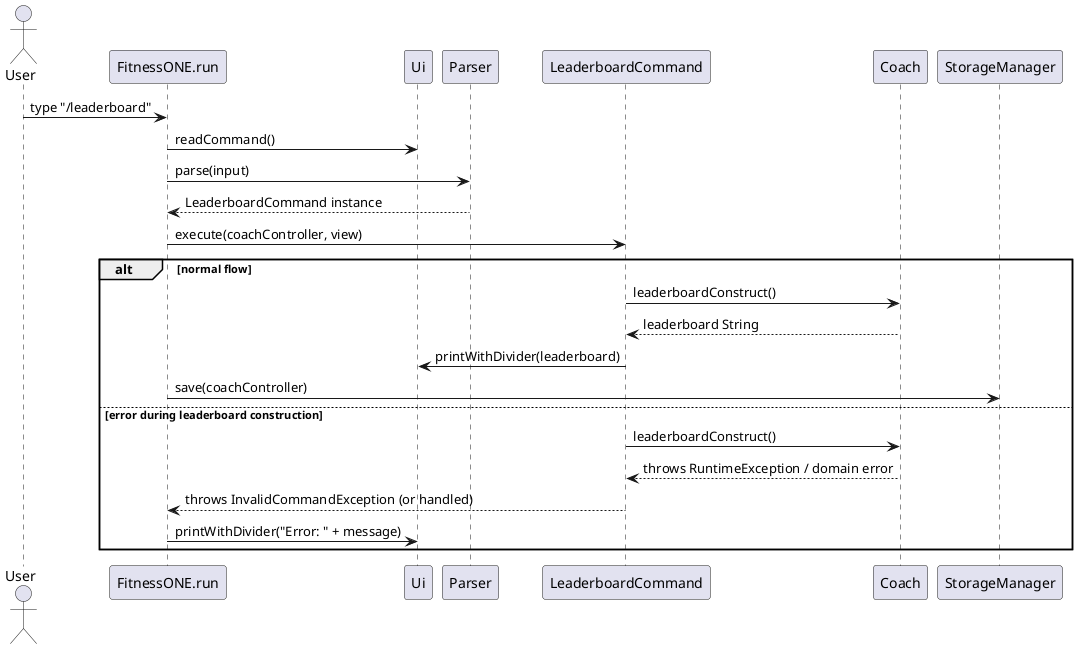 @startuml
actor User
participant FitnessONE as "FitnessONE.run"
participant Ui as "Ui"
participant Parser as "Parser"
participant LeaderboardCmd as "LeaderboardCommand"
participant Coach as "Coach"
participant Storage as "StorageManager"

User -> FitnessONE : type "/leaderboard"
FitnessONE -> Ui : readCommand()
FitnessONE -> Parser : parse(input)
Parser --> FitnessONE : LeaderboardCommand instance
FitnessONE -> LeaderboardCmd : execute(coachController, view)

alt normal flow
    LeaderboardCmd -> Coach : leaderboardConstruct()
    Coach --> LeaderboardCmd : leaderboard String
    LeaderboardCmd -> Ui : printWithDivider(leaderboard)
    FitnessONE -> Storage : save(coachController)
else error during leaderboard construction
    LeaderboardCmd -> Coach : leaderboardConstruct()
    Coach --> LeaderboardCmd : throws RuntimeException / domain error
    LeaderboardCmd --> FitnessONE : throws InvalidCommandException (or handled)
    FitnessONE -> Ui : printWithDivider("Error: " + message)
end
@enduml
